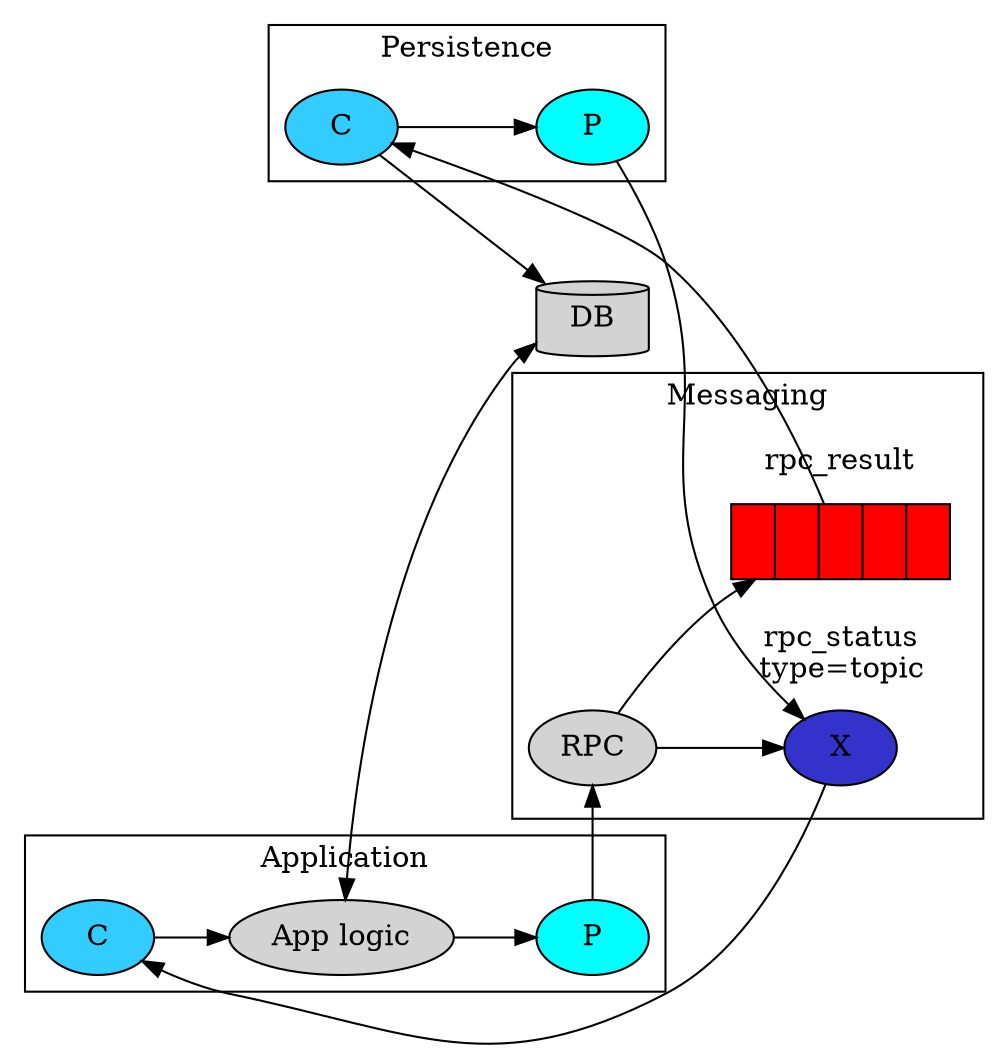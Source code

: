 digraph {
  bgcolor=white;
  truecolor=true;
  rankdir=LR;
  node [style="filled"];


  subgraph cluster_app {
    label="Application";
    app [label="App logic"]
    "P_task" [label="P", fillcolor="#00ffff"];
    "C_rpc_status" [label="C", fillcolor="#33ccff"];
    app -> P_task ;
    C_rpc_status -> app ;
  }

  subgraph cluster_messaging {
    label="Messaging";

    subgraph cluster_Q_results {
      label="rpc_result" ;
      color=transparent ;
      "Q_rpc_result" [label="{||||}", fillcolor="red", shape="record"] ;
    }

    subgraph cluster_X_rpc_status {
      label="rpc_status\ntype=topic";
      color=transparent;
      "X_rpc_status" [label="X", fillcolor="#3333CC"] ;
    }

    RPC [label="RPC"] ;
    RPC -> X_rpc_status ;
    RPC -> Q_rpc_result ;
  }

  "DB" [label="DB", shape="cylinder", image="cylinder.gif"];

  subgraph cluster_persistence {
    label="Persistence" ;
    "C_persistence" [label="C", fillcolor="#33ccff" ];
    "P_persistence" [label="P", fillcolor="#00ffff"];
  }

  app -> DB [dir="both"];

  Q_rpc_result -> C_persistence ;
  C_persistence -> DB ;
  C_persistence -> P_persistence ;
  P_persistence -> X_rpc_status ;


  X_rpc_status -> C_rpc_status ;

  P_task -> RPC ;
}
